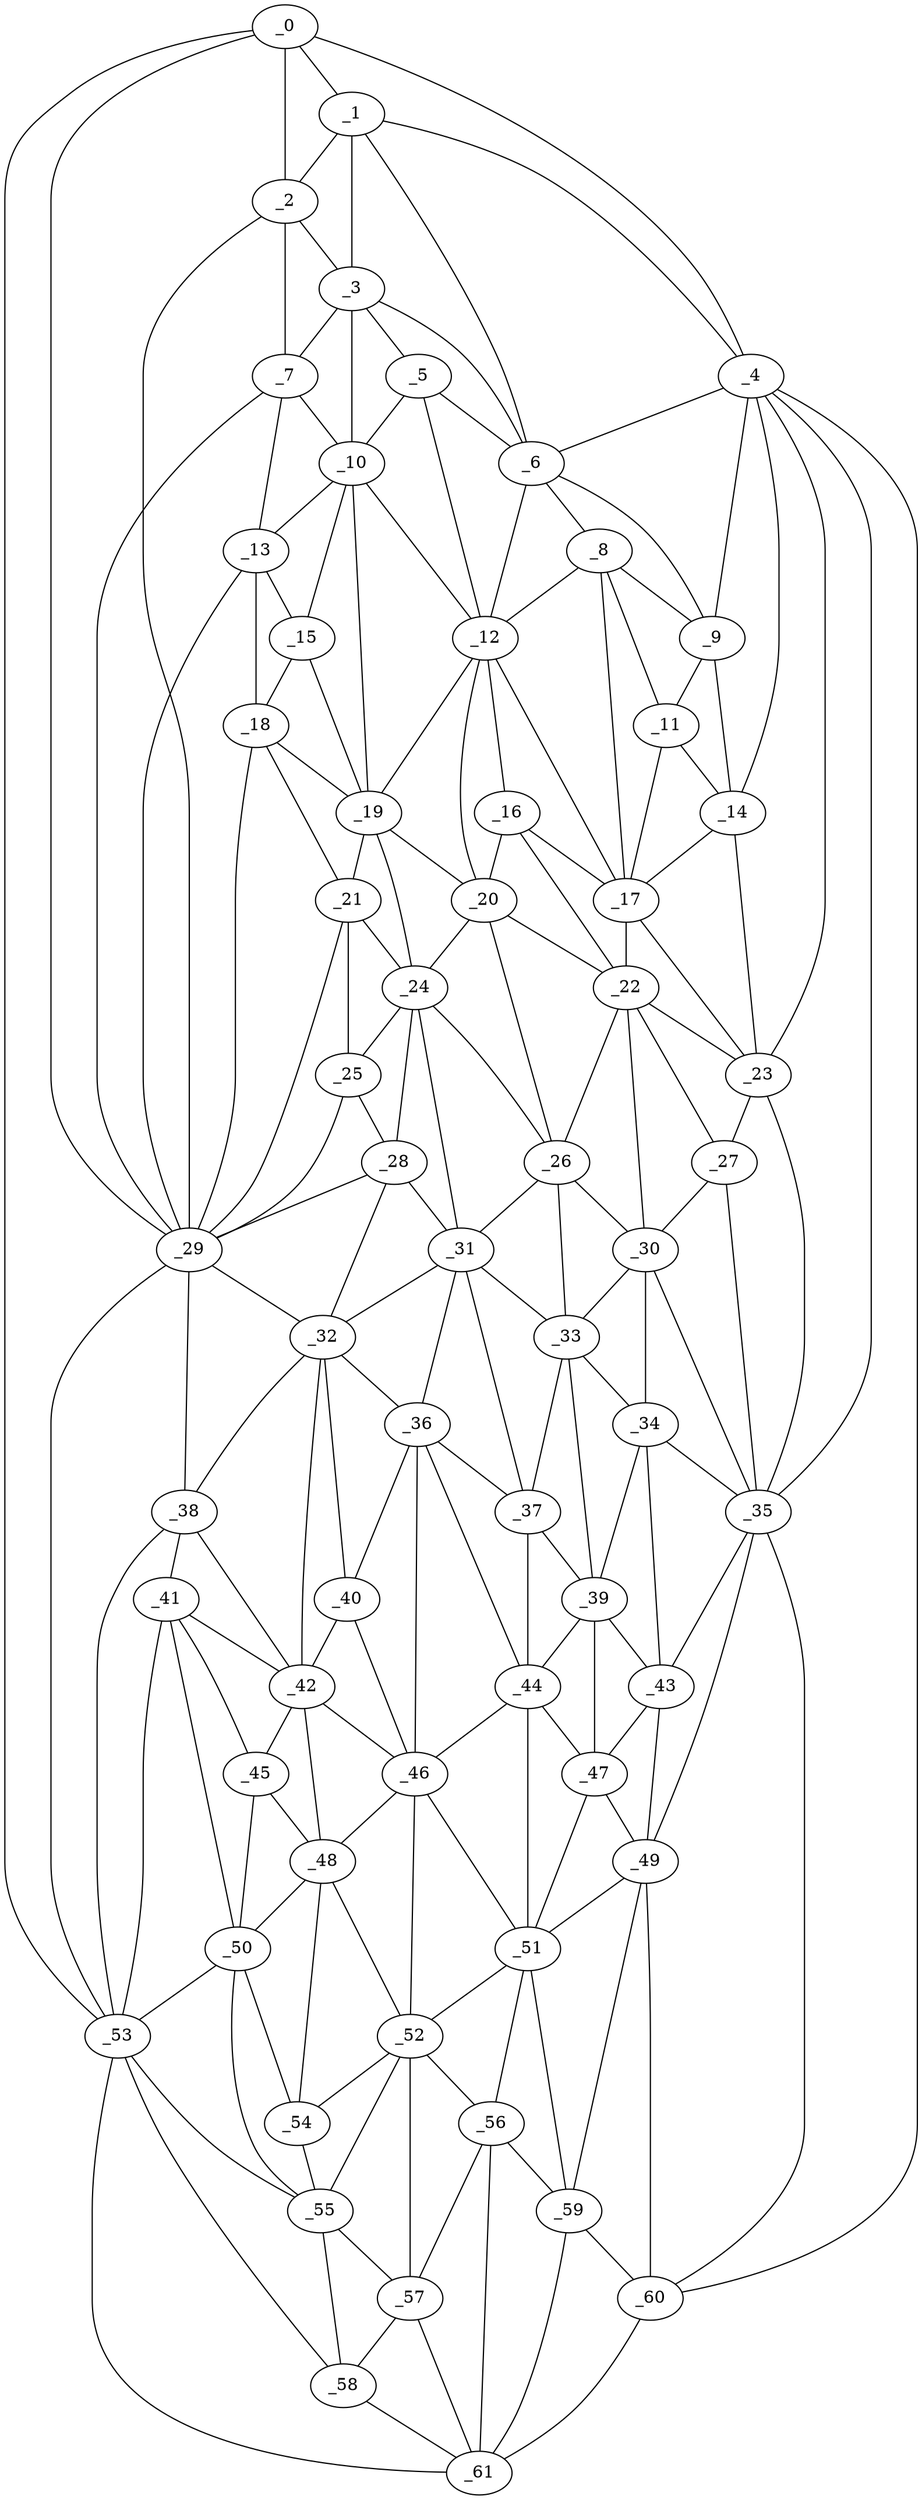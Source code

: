 graph "obj31__160.gxl" {
	_0	 [x=7,
		y=34];
	_1	 [x=11,
		y=47];
	_0 -- _1	 [valence=1];
	_2	 [x=16,
		y=36];
	_0 -- _2	 [valence=2];
	_4	 [x=21,
		y=104];
	_0 -- _4	 [valence=1];
	_29	 [x=71,
		y=32];
	_0 -- _29	 [valence=1];
	_53	 [x=106,
		y=25];
	_0 -- _53	 [valence=1];
	_1 -- _2	 [valence=1];
	_3	 [x=21,
		y=53];
	_1 -- _3	 [valence=1];
	_1 -- _4	 [valence=2];
	_6	 [x=28,
		y=75];
	_1 -- _6	 [valence=2];
	_2 -- _3	 [valence=2];
	_7	 [x=31,
		y=39];
	_2 -- _7	 [valence=1];
	_2 -- _29	 [valence=1];
	_5	 [x=28,
		y=62];
	_3 -- _5	 [valence=2];
	_3 -- _6	 [valence=2];
	_3 -- _7	 [valence=1];
	_10	 [x=35,
		y=57];
	_3 -- _10	 [valence=2];
	_4 -- _6	 [valence=1];
	_9	 [x=34,
		y=96];
	_4 -- _9	 [valence=1];
	_14	 [x=39,
		y=96];
	_4 -- _14	 [valence=1];
	_23	 [x=59,
		y=92];
	_4 -- _23	 [valence=2];
	_35	 [x=78,
		y=91];
	_4 -- _35	 [valence=1];
	_60	 [x=123,
		y=93];
	_4 -- _60	 [valence=1];
	_5 -- _6	 [valence=2];
	_5 -- _10	 [valence=1];
	_12	 [x=38,
		y=73];
	_5 -- _12	 [valence=1];
	_8	 [x=32,
		y=78];
	_6 -- _8	 [valence=2];
	_6 -- _9	 [valence=2];
	_6 -- _12	 [valence=2];
	_7 -- _10	 [valence=2];
	_13	 [x=39,
		y=40];
	_7 -- _13	 [valence=1];
	_7 -- _29	 [valence=2];
	_8 -- _9	 [valence=1];
	_11	 [x=37,
		y=91];
	_8 -- _11	 [valence=2];
	_8 -- _12	 [valence=2];
	_17	 [x=47,
		y=85];
	_8 -- _17	 [valence=2];
	_9 -- _11	 [valence=1];
	_9 -- _14	 [valence=2];
	_10 -- _12	 [valence=2];
	_10 -- _13	 [valence=2];
	_15	 [x=43,
		y=42];
	_10 -- _15	 [valence=2];
	_19	 [x=49,
		y=53];
	_10 -- _19	 [valence=2];
	_11 -- _14	 [valence=2];
	_11 -- _17	 [valence=1];
	_16	 [x=47,
		y=77];
	_12 -- _16	 [valence=1];
	_12 -- _17	 [valence=2];
	_12 -- _19	 [valence=2];
	_20	 [x=55,
		y=72];
	_12 -- _20	 [valence=2];
	_13 -- _15	 [valence=2];
	_18	 [x=49,
		y=43];
	_13 -- _18	 [valence=2];
	_13 -- _29	 [valence=2];
	_14 -- _17	 [valence=2];
	_14 -- _23	 [valence=2];
	_15 -- _18	 [valence=1];
	_15 -- _19	 [valence=1];
	_16 -- _17	 [valence=2];
	_16 -- _20	 [valence=1];
	_22	 [x=58,
		y=88];
	_16 -- _22	 [valence=2];
	_17 -- _22	 [valence=2];
	_17 -- _23	 [valence=2];
	_18 -- _19	 [valence=2];
	_21	 [x=57,
		y=43];
	_18 -- _21	 [valence=1];
	_18 -- _29	 [valence=1];
	_19 -- _20	 [valence=2];
	_19 -- _21	 [valence=2];
	_24	 [x=61,
		y=61];
	_19 -- _24	 [valence=2];
	_20 -- _22	 [valence=2];
	_20 -- _24	 [valence=2];
	_26	 [x=65,
		y=71];
	_20 -- _26	 [valence=1];
	_21 -- _24	 [valence=2];
	_25	 [x=65,
		y=43];
	_21 -- _25	 [valence=2];
	_21 -- _29	 [valence=2];
	_22 -- _23	 [valence=1];
	_22 -- _26	 [valence=2];
	_27	 [x=67,
		y=91];
	_22 -- _27	 [valence=2];
	_30	 [x=74,
		y=79];
	_22 -- _30	 [valence=2];
	_23 -- _27	 [valence=2];
	_23 -- _35	 [valence=1];
	_24 -- _25	 [valence=1];
	_24 -- _26	 [valence=2];
	_28	 [x=70,
		y=43];
	_24 -- _28	 [valence=2];
	_31	 [x=76,
		y=63];
	_24 -- _31	 [valence=2];
	_25 -- _28	 [valence=2];
	_25 -- _29	 [valence=1];
	_26 -- _30	 [valence=2];
	_26 -- _31	 [valence=2];
	_33	 [x=78,
		y=74];
	_26 -- _33	 [valence=1];
	_27 -- _30	 [valence=2];
	_27 -- _35	 [valence=2];
	_28 -- _29	 [valence=2];
	_28 -- _31	 [valence=2];
	_32	 [x=78,
		y=42];
	_28 -- _32	 [valence=1];
	_29 -- _32	 [valence=2];
	_38	 [x=87,
		y=34];
	_29 -- _38	 [valence=1];
	_29 -- _53	 [valence=2];
	_30 -- _33	 [valence=2];
	_34	 [x=78,
		y=81];
	_30 -- _34	 [valence=2];
	_30 -- _35	 [valence=2];
	_31 -- _32	 [valence=2];
	_31 -- _33	 [valence=2];
	_36	 [x=84,
		y=59];
	_31 -- _36	 [valence=1];
	_37	 [x=84,
		y=63];
	_31 -- _37	 [valence=2];
	_32 -- _36	 [valence=2];
	_32 -- _38	 [valence=1];
	_40	 [x=90,
		y=49];
	_32 -- _40	 [valence=1];
	_42	 [x=91,
		y=39];
	_32 -- _42	 [valence=2];
	_33 -- _34	 [valence=2];
	_33 -- _37	 [valence=1];
	_39	 [x=89,
		y=73];
	_33 -- _39	 [valence=2];
	_34 -- _35	 [valence=2];
	_34 -- _39	 [valence=1];
	_43	 [x=91,
		y=85];
	_34 -- _43	 [valence=2];
	_35 -- _43	 [valence=1];
	_49	 [x=101,
		y=88];
	_35 -- _49	 [valence=1];
	_35 -- _60	 [valence=2];
	_36 -- _37	 [valence=2];
	_36 -- _40	 [valence=2];
	_44	 [x=95,
		y=68];
	_36 -- _44	 [valence=2];
	_46	 [x=96,
		y=49];
	_36 -- _46	 [valence=1];
	_37 -- _39	 [valence=2];
	_37 -- _44	 [valence=2];
	_41	 [x=91,
		y=34];
	_38 -- _41	 [valence=1];
	_38 -- _42	 [valence=2];
	_38 -- _53	 [valence=2];
	_39 -- _43	 [valence=2];
	_39 -- _44	 [valence=2];
	_47	 [x=97,
		y=84];
	_39 -- _47	 [valence=1];
	_40 -- _42	 [valence=2];
	_40 -- _46	 [valence=1];
	_41 -- _42	 [valence=2];
	_45	 [x=96,
		y=37];
	_41 -- _45	 [valence=2];
	_50	 [x=102,
		y=31];
	_41 -- _50	 [valence=2];
	_41 -- _53	 [valence=2];
	_42 -- _45	 [valence=2];
	_42 -- _46	 [valence=2];
	_48	 [x=101,
		y=41];
	_42 -- _48	 [valence=1];
	_43 -- _47	 [valence=2];
	_43 -- _49	 [valence=2];
	_44 -- _46	 [valence=2];
	_44 -- _47	 [valence=2];
	_51	 [x=104,
		y=67];
	_44 -- _51	 [valence=2];
	_45 -- _48	 [valence=2];
	_45 -- _50	 [valence=2];
	_46 -- _48	 [valence=2];
	_46 -- _51	 [valence=1];
	_52	 [x=105,
		y=50];
	_46 -- _52	 [valence=2];
	_47 -- _49	 [valence=2];
	_47 -- _51	 [valence=2];
	_48 -- _50	 [valence=1];
	_48 -- _52	 [valence=2];
	_54	 [x=108,
		y=39];
	_48 -- _54	 [valence=2];
	_49 -- _51	 [valence=2];
	_59	 [x=120,
		y=84];
	_49 -- _59	 [valence=1];
	_49 -- _60	 [valence=2];
	_50 -- _53	 [valence=1];
	_50 -- _54	 [valence=2];
	_55	 [x=112,
		y=38];
	_50 -- _55	 [valence=2];
	_51 -- _52	 [valence=2];
	_56	 [x=114,
		y=66];
	_51 -- _56	 [valence=2];
	_51 -- _59	 [valence=2];
	_52 -- _54	 [valence=2];
	_52 -- _55	 [valence=2];
	_52 -- _56	 [valence=2];
	_57	 [x=116,
		y=53];
	_52 -- _57	 [valence=1];
	_53 -- _55	 [valence=2];
	_58	 [x=119,
		y=38];
	_53 -- _58	 [valence=2];
	_61	 [x=125,
		y=42];
	_53 -- _61	 [valence=1];
	_54 -- _55	 [valence=2];
	_55 -- _57	 [valence=2];
	_55 -- _58	 [valence=2];
	_56 -- _57	 [valence=1];
	_56 -- _59	 [valence=2];
	_56 -- _61	 [valence=2];
	_57 -- _58	 [valence=1];
	_57 -- _61	 [valence=2];
	_58 -- _61	 [valence=1];
	_59 -- _60	 [valence=2];
	_59 -- _61	 [valence=2];
	_60 -- _61	 [valence=1];
}
